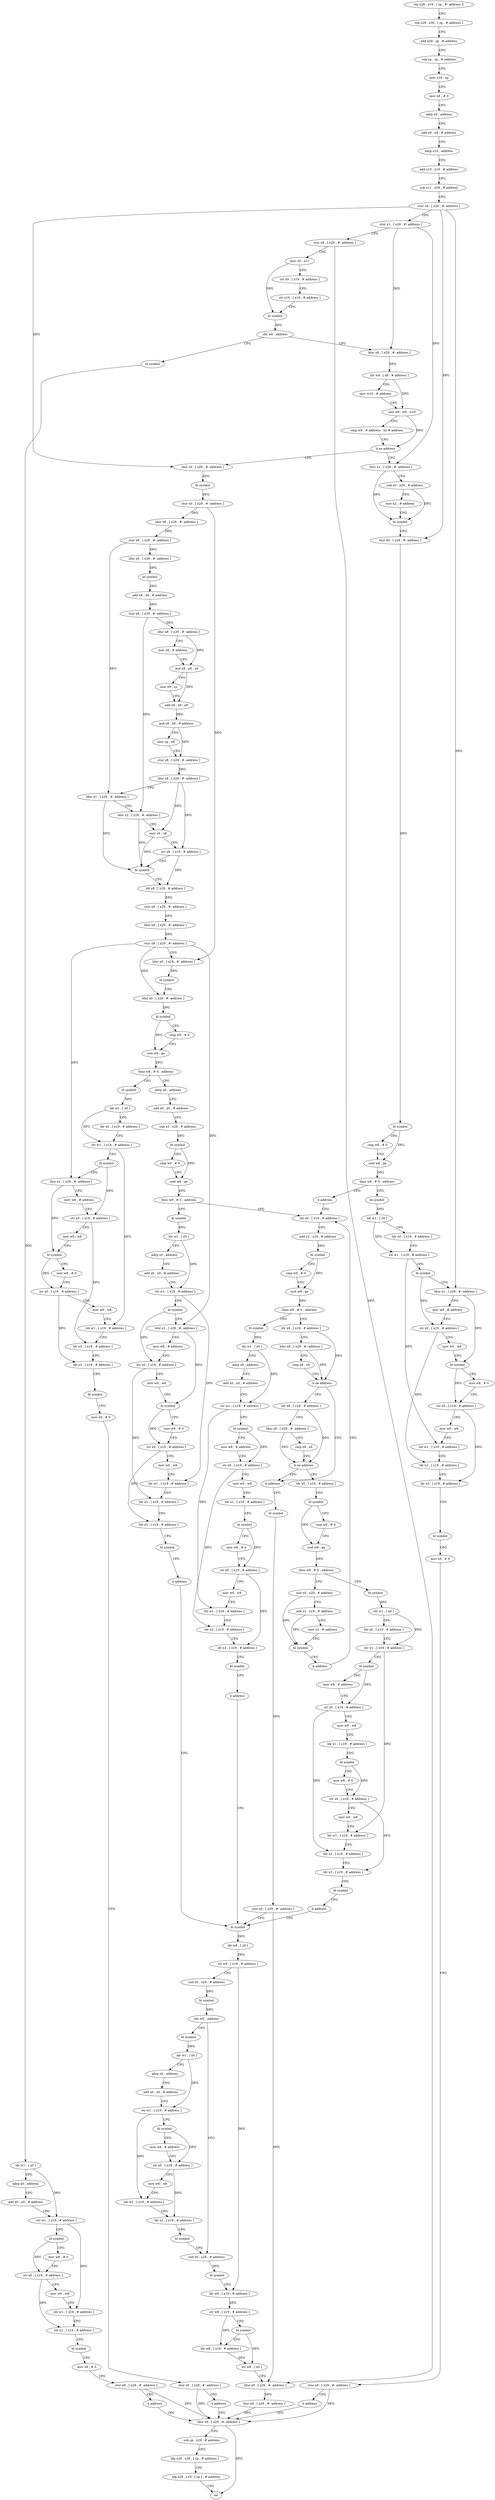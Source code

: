 digraph "func" {
"4221276" [label = "stp x28 , x19 , [ sp , #- address ]!" ]
"4221280" [label = "stp x29 , x30 , [ sp , # address ]" ]
"4221284" [label = "add x29 , sp , # address" ]
"4221288" [label = "sub sp , sp , # address" ]
"4221292" [label = "mov x19 , sp" ]
"4221296" [label = "mov x8 , # 0" ]
"4221300" [label = "adrp x9 , address" ]
"4221304" [label = "add x9 , x9 , # address" ]
"4221308" [label = "adrp x10 , address" ]
"4221312" [label = "add x10 , x10 , # address" ]
"4221316" [label = "sub x11 , x29 , # address" ]
"4221320" [label = "stur x0 , [ x29 , #- address ]" ]
"4221324" [label = "stur x1 , [ x29 , #- address ]" ]
"4221328" [label = "stur x8 , [ x29 , #- address ]" ]
"4221332" [label = "mov x0 , x11" ]
"4221336" [label = "str x9 , [ x19 , # address ]" ]
"4221340" [label = "str x10 , [ x19 , # address ]" ]
"4221344" [label = "bl symbol" ]
"4221348" [label = "cbz w0 , address" ]
"4221412" [label = "ldur x8 , [ x29 , #- address ]" ]
"4221352" [label = "bl symbol" ]
"4221416" [label = "ldr w9 , [ x8 , # address ]" ]
"4221420" [label = "mov w10 , # address" ]
"4221424" [label = "and w9 , w9 , w10" ]
"4221428" [label = "cmp w9 , # address , lsl # address" ]
"4221432" [label = "b.ne address" ]
"4221556" [label = "ldur x0 , [ x29 , #- address ]" ]
"4221436" [label = "ldur x1 , [ x29 , #- address ]" ]
"4221356" [label = "ldr w1 , [ x0 ]" ]
"4221360" [label = "adrp x0 , address" ]
"4221364" [label = "add x0 , x0 , # address" ]
"4221368" [label = "str w1 , [ x19 , # address ]" ]
"4221372" [label = "bl symbol" ]
"4221376" [label = "mov w8 , # 0" ]
"4221380" [label = "str x0 , [ x19 , # address ]" ]
"4221384" [label = "mov w0 , w8" ]
"4221388" [label = "ldr w1 , [ x19 , # address ]" ]
"4221392" [label = "ldr x2 , [ x19 , # address ]" ]
"4221396" [label = "bl symbol" ]
"4221400" [label = "mov x9 , # 0" ]
"4221404" [label = "stur x9 , [ x29 , #- address ]" ]
"4221408" [label = "b address" ]
"4222240" [label = "ldur x0 , [ x29 , #- address ]" ]
"4221560" [label = "bl symbol" ]
"4221564" [label = "stur x0 , [ x29 , #- address ]" ]
"4221568" [label = "ldur x8 , [ x29 , #- address ]" ]
"4221572" [label = "stur x8 , [ x29 , #- address ]" ]
"4221576" [label = "ldur x0 , [ x29 , #- address ]" ]
"4221580" [label = "bl symbol" ]
"4221584" [label = "add x8 , x0 , # address" ]
"4221588" [label = "stur x8 , [ x29 , #- address ]" ]
"4221592" [label = "ldur x8 , [ x29 , #- address ]" ]
"4221596" [label = "mov x9 , # address" ]
"4221600" [label = "mul x8 , x8 , x9" ]
"4221604" [label = "mov x9 , sp" ]
"4221608" [label = "add x8 , x9 , x8" ]
"4221612" [label = "and x8 , x8 , # address" ]
"4221616" [label = "mov sp , x8" ]
"4221620" [label = "stur x8 , [ x29 , #- address ]" ]
"4221624" [label = "ldur x8 , [ x29 , #- address ]" ]
"4221628" [label = "ldur x1 , [ x29 , #- address ]" ]
"4221632" [label = "ldur x2 , [ x29 , #- address ]" ]
"4221636" [label = "mov x0 , x8" ]
"4221640" [label = "str x8 , [ x19 , # address ]" ]
"4221644" [label = "bl symbol" ]
"4221648" [label = "ldr x8 , [ x19 , # address ]" ]
"4221652" [label = "stur x8 , [ x29 , #- address ]" ]
"4221656" [label = "ldur x9 , [ x29 , #- address ]" ]
"4221660" [label = "stur x9 , [ x29 , #- address ]" ]
"4221664" [label = "ldur x0 , [ x29 , #- address ]" ]
"4221668" [label = "bl symbol" ]
"4221672" [label = "ldur x0 , [ x29 , #- address ]" ]
"4221676" [label = "bl symbol" ]
"4221680" [label = "cmp w0 , # 0" ]
"4221684" [label = "cset w8 , ge" ]
"4221688" [label = "tbnz w8 , # 0 , address" ]
"4221772" [label = "adrp x0 , address" ]
"4221692" [label = "bl symbol" ]
"4221440" [label = "sub x0 , x29 , # address" ]
"4221444" [label = "mov x2 , # address" ]
"4221448" [label = "bl symbol" ]
"4221452" [label = "ldur x0 , [ x29 , #- address ]" ]
"4221456" [label = "bl symbol" ]
"4221460" [label = "cmp w0 , # 0" ]
"4221464" [label = "cset w8 , ge" ]
"4221468" [label = "tbnz w8 , # 0 , address" ]
"4221552" [label = "b address" ]
"4221472" [label = "bl symbol" ]
"4222244" [label = "sub sp , x29 , # address" ]
"4222248" [label = "ldp x29 , x30 , [ sp , # address ]" ]
"4222252" [label = "ldp x28 , x19 , [ sp ] , # address" ]
"4222256" [label = "ret" ]
"4221776" [label = "add x0 , x0 , # address" ]
"4221780" [label = "sub x1 , x29 , # address" ]
"4221784" [label = "bl symbol" ]
"4221788" [label = "cmp w0 , # 0" ]
"4221792" [label = "cset w8 , ge" ]
"4221796" [label = "tbnz w8 , # 0 , address" ]
"4221876" [label = "ldr x0 , [ x19 , # address ]" ]
"4221800" [label = "bl symbol" ]
"4221696" [label = "ldr w1 , [ x0 ]" ]
"4221700" [label = "ldr x0 , [ x19 , # address ]" ]
"4221704" [label = "str w1 , [ x19 , # address ]" ]
"4221708" [label = "bl symbol" ]
"4221712" [label = "ldur x1 , [ x29 , #- address ]" ]
"4221716" [label = "mov w8 , # address" ]
"4221720" [label = "str x0 , [ x19 , # address ]" ]
"4221724" [label = "mov w0 , w8" ]
"4221728" [label = "bl symbol" ]
"4221732" [label = "mov w8 , # 0" ]
"4221736" [label = "str x0 , [ x19 , # address ]" ]
"4221740" [label = "mov w0 , w8" ]
"4221744" [label = "ldr w1 , [ x19 , # address ]" ]
"4221748" [label = "ldr x2 , [ x19 , # address ]" ]
"4221752" [label = "ldr x3 , [ x19 , # address ]" ]
"4221756" [label = "bl symbol" ]
"4221760" [label = "mov x9 , # 0" ]
"4221764" [label = "stur x9 , [ x29 , #- address ]" ]
"4221768" [label = "b address" ]
"4221476" [label = "ldr w1 , [ x0 ]" ]
"4221480" [label = "ldr x0 , [ x19 , # address ]" ]
"4221484" [label = "str w1 , [ x19 , # address ]" ]
"4221488" [label = "bl symbol" ]
"4221492" [label = "ldur x1 , [ x29 , #- address ]" ]
"4221496" [label = "mov w8 , # address" ]
"4221500" [label = "str x0 , [ x19 , # address ]" ]
"4221504" [label = "mov w0 , w8" ]
"4221508" [label = "bl symbol" ]
"4221512" [label = "mov w8 , # 0" ]
"4221516" [label = "str x0 , [ x19 , # address ]" ]
"4221520" [label = "mov w0 , w8" ]
"4221524" [label = "ldr w1 , [ x19 , # address ]" ]
"4221528" [label = "ldr x2 , [ x19 , # address ]" ]
"4221532" [label = "ldr x3 , [ x19 , # address ]" ]
"4221536" [label = "bl symbol" ]
"4221540" [label = "mov x9 , # 0" ]
"4221544" [label = "stur x9 , [ x29 , #- address ]" ]
"4221548" [label = "b address" ]
"4221880" [label = "add x1 , x19 , # address" ]
"4221884" [label = "bl symbol" ]
"4221888" [label = "cmp w0 , # 0" ]
"4221892" [label = "cset w8 , ge" ]
"4221896" [label = "tbnz w8 , # 0 , address" ]
"4221976" [label = "ldr x8 , [ x19 , # address ]" ]
"4221900" [label = "bl symbol" ]
"4221804" [label = "ldr w1 , [ x0 ]" ]
"4221808" [label = "adrp x0 , address" ]
"4221812" [label = "add x0 , x0 , # address" ]
"4221816" [label = "str w1 , [ x19 , # address ]" ]
"4221820" [label = "bl symbol" ]
"4221824" [label = "ldur x1 , [ x29 , #- address ]" ]
"4221828" [label = "mov w8 , # address" ]
"4221832" [label = "str x0 , [ x19 , # address ]" ]
"4221836" [label = "mov w0 , w8" ]
"4221840" [label = "bl symbol" ]
"4221844" [label = "mov w8 , # 0" ]
"4221848" [label = "str x0 , [ x19 , # address ]" ]
"4221852" [label = "mov w0 , w8" ]
"4221856" [label = "ldr w1 , [ x19 , # address ]" ]
"4221860" [label = "ldr x2 , [ x19 , # address ]" ]
"4221864" [label = "ldr x3 , [ x19 , # address ]" ]
"4221868" [label = "bl symbol" ]
"4221872" [label = "b address" ]
"4222132" [label = "bl symbol" ]
"4221980" [label = "ldur x9 , [ x29 , #- address ]" ]
"4221984" [label = "cmp x8 , x9" ]
"4221988" [label = "b.ne address" ]
"4222008" [label = "b address" ]
"4221992" [label = "ldr x8 , [ x19 , # address ]" ]
"4221904" [label = "ldr w1 , [ x0 ]" ]
"4221908" [label = "adrp x0 , address" ]
"4221912" [label = "add x0 , x0 , # address" ]
"4221916" [label = "str w1 , [ x19 , # address ]" ]
"4221920" [label = "bl symbol" ]
"4221924" [label = "mov w8 , # address" ]
"4221928" [label = "str x0 , [ x19 , # address ]" ]
"4221932" [label = "mov w0 , w8" ]
"4221936" [label = "ldr x1 , [ x19 , # address ]" ]
"4221940" [label = "bl symbol" ]
"4221944" [label = "mov w8 , # 0" ]
"4221948" [label = "str x0 , [ x19 , # address ]" ]
"4221952" [label = "mov w0 , w8" ]
"4221956" [label = "ldr w1 , [ x19 , # address ]" ]
"4221960" [label = "ldr x2 , [ x19 , # address ]" ]
"4221964" [label = "ldr x3 , [ x19 , # address ]" ]
"4221968" [label = "bl symbol" ]
"4221972" [label = "b address" ]
"4222136" [label = "ldr w8 , [ x0 ]" ]
"4222140" [label = "str w8 , [ x19 , # address ]" ]
"4222144" [label = "sub x0 , x29 , # address" ]
"4222148" [label = "bl symbol" ]
"4222152" [label = "cbz w0 , address" ]
"4222204" [label = "sub x0 , x29 , # address" ]
"4222156" [label = "bl symbol" ]
"4222124" [label = "bl symbol" ]
"4221996" [label = "ldur x9 , [ x29 , #- address ]" ]
"4222000" [label = "cmp x8 , x9" ]
"4222004" [label = "b.ne address" ]
"4222012" [label = "ldr x0 , [ x19 , # address ]" ]
"4222208" [label = "bl symbol" ]
"4222212" [label = "ldr w8 , [ x19 , # address ]" ]
"4222216" [label = "str w8 , [ x19 , # address ]" ]
"4222220" [label = "bl symbol" ]
"4222224" [label = "ldr w8 , [ x19 , # address ]" ]
"4222228" [label = "str w8 , [ x0 ]" ]
"4222232" [label = "ldur x9 , [ x29 , #- address ]" ]
"4222236" [label = "stur x9 , [ x29 , #- address ]" ]
"4222160" [label = "ldr w1 , [ x0 ]" ]
"4222164" [label = "adrp x0 , address" ]
"4222168" [label = "add x0 , x0 , # address" ]
"4222172" [label = "str w1 , [ x19 , # address ]" ]
"4222176" [label = "bl symbol" ]
"4222180" [label = "mov w8 , # address" ]
"4222184" [label = "str x0 , [ x19 , # address ]" ]
"4222188" [label = "mov w0 , w8" ]
"4222192" [label = "ldr w1 , [ x19 , # address ]" ]
"4222196" [label = "ldr x2 , [ x19 , # address ]" ]
"4222200" [label = "bl symbol" ]
"4222128" [label = "stur x0 , [ x29 , #- address ]" ]
"4222016" [label = "bl symbol" ]
"4222020" [label = "cmp w0 , # 0" ]
"4222024" [label = "cset w8 , ge" ]
"4222028" [label = "tbnz w8 , # 0 , address" ]
"4222104" [label = "sub x0 , x29 , # address" ]
"4222032" [label = "bl symbol" ]
"4222108" [label = "add x1 , x19 , # address" ]
"4222112" [label = "mov x2 , # address" ]
"4222116" [label = "bl symbol" ]
"4222120" [label = "b address" ]
"4222036" [label = "ldr w1 , [ x0 ]" ]
"4222040" [label = "ldr x0 , [ x19 , # address ]" ]
"4222044" [label = "str w1 , [ x19 , # address ]" ]
"4222048" [label = "bl symbol" ]
"4222052" [label = "mov w8 , # address" ]
"4222056" [label = "str x0 , [ x19 , # address ]" ]
"4222060" [label = "mov w0 , w8" ]
"4222064" [label = "ldr x1 , [ x19 , # address ]" ]
"4222068" [label = "bl symbol" ]
"4222072" [label = "mov w8 , # 0" ]
"4222076" [label = "str x0 , [ x19 , # address ]" ]
"4222080" [label = "mov w0 , w8" ]
"4222084" [label = "ldr w1 , [ x19 , # address ]" ]
"4222088" [label = "ldr x2 , [ x19 , # address ]" ]
"4222092" [label = "ldr x3 , [ x19 , # address ]" ]
"4222096" [label = "bl symbol" ]
"4222100" [label = "b address" ]
"4221276" -> "4221280" [ label = "CFG" ]
"4221280" -> "4221284" [ label = "CFG" ]
"4221284" -> "4221288" [ label = "CFG" ]
"4221288" -> "4221292" [ label = "CFG" ]
"4221292" -> "4221296" [ label = "CFG" ]
"4221296" -> "4221300" [ label = "CFG" ]
"4221300" -> "4221304" [ label = "CFG" ]
"4221304" -> "4221308" [ label = "CFG" ]
"4221308" -> "4221312" [ label = "CFG" ]
"4221312" -> "4221316" [ label = "CFG" ]
"4221316" -> "4221320" [ label = "CFG" ]
"4221320" -> "4221324" [ label = "CFG" ]
"4221320" -> "4221556" [ label = "DFG" ]
"4221320" -> "4221452" [ label = "DFG" ]
"4221320" -> "4221492" [ label = "DFG" ]
"4221324" -> "4221328" [ label = "CFG" ]
"4221324" -> "4221412" [ label = "DFG" ]
"4221324" -> "4221436" [ label = "DFG" ]
"4221328" -> "4221332" [ label = "CFG" ]
"4221328" -> "4222232" [ label = "DFG" ]
"4221332" -> "4221336" [ label = "CFG" ]
"4221332" -> "4221344" [ label = "DFG" ]
"4221336" -> "4221340" [ label = "CFG" ]
"4221340" -> "4221344" [ label = "CFG" ]
"4221344" -> "4221348" [ label = "DFG" ]
"4221348" -> "4221412" [ label = "CFG" ]
"4221348" -> "4221352" [ label = "CFG" ]
"4221412" -> "4221416" [ label = "DFG" ]
"4221352" -> "4221356" [ label = "DFG" ]
"4221416" -> "4221420" [ label = "CFG" ]
"4221416" -> "4221424" [ label = "DFG" ]
"4221420" -> "4221424" [ label = "CFG" ]
"4221424" -> "4221428" [ label = "CFG" ]
"4221424" -> "4221432" [ label = "DFG" ]
"4221428" -> "4221432" [ label = "CFG" ]
"4221432" -> "4221556" [ label = "CFG" ]
"4221432" -> "4221436" [ label = "CFG" ]
"4221556" -> "4221560" [ label = "DFG" ]
"4221436" -> "4221440" [ label = "CFG" ]
"4221436" -> "4221448" [ label = "DFG" ]
"4221356" -> "4221360" [ label = "CFG" ]
"4221356" -> "4221368" [ label = "DFG" ]
"4221360" -> "4221364" [ label = "CFG" ]
"4221364" -> "4221368" [ label = "CFG" ]
"4221368" -> "4221372" [ label = "CFG" ]
"4221368" -> "4221388" [ label = "DFG" ]
"4221372" -> "4221376" [ label = "CFG" ]
"4221372" -> "4221380" [ label = "DFG" ]
"4221376" -> "4221380" [ label = "CFG" ]
"4221380" -> "4221384" [ label = "CFG" ]
"4221380" -> "4221392" [ label = "DFG" ]
"4221384" -> "4221388" [ label = "CFG" ]
"4221388" -> "4221392" [ label = "CFG" ]
"4221392" -> "4221396" [ label = "CFG" ]
"4221396" -> "4221400" [ label = "CFG" ]
"4221400" -> "4221404" [ label = "CFG" ]
"4221404" -> "4221408" [ label = "CFG" ]
"4221404" -> "4222240" [ label = "DFG" ]
"4221408" -> "4222240" [ label = "CFG" ]
"4222240" -> "4222244" [ label = "CFG" ]
"4222240" -> "4222256" [ label = "DFG" ]
"4221560" -> "4221564" [ label = "DFG" ]
"4221564" -> "4221568" [ label = "DFG" ]
"4221564" -> "4221664" [ label = "DFG" ]
"4221568" -> "4221572" [ label = "DFG" ]
"4221572" -> "4221576" [ label = "DFG" ]
"4221572" -> "4221628" [ label = "DFG" ]
"4221576" -> "4221580" [ label = "DFG" ]
"4221580" -> "4221584" [ label = "DFG" ]
"4221584" -> "4221588" [ label = "DFG" ]
"4221588" -> "4221592" [ label = "DFG" ]
"4221588" -> "4221632" [ label = "DFG" ]
"4221592" -> "4221596" [ label = "CFG" ]
"4221592" -> "4221600" [ label = "DFG" ]
"4221596" -> "4221600" [ label = "CFG" ]
"4221600" -> "4221604" [ label = "CFG" ]
"4221600" -> "4221608" [ label = "DFG" ]
"4221604" -> "4221608" [ label = "CFG" ]
"4221608" -> "4221612" [ label = "DFG" ]
"4221612" -> "4221616" [ label = "CFG" ]
"4221612" -> "4221620" [ label = "DFG" ]
"4221616" -> "4221620" [ label = "CFG" ]
"4221620" -> "4221624" [ label = "DFG" ]
"4221624" -> "4221628" [ label = "CFG" ]
"4221624" -> "4221636" [ label = "DFG" ]
"4221624" -> "4221640" [ label = "DFG" ]
"4221628" -> "4221632" [ label = "CFG" ]
"4221628" -> "4221644" [ label = "DFG" ]
"4221632" -> "4221636" [ label = "CFG" ]
"4221632" -> "4221644" [ label = "DFG" ]
"4221636" -> "4221640" [ label = "CFG" ]
"4221636" -> "4221644" [ label = "DFG" ]
"4221640" -> "4221644" [ label = "CFG" ]
"4221640" -> "4221648" [ label = "DFG" ]
"4221644" -> "4221648" [ label = "CFG" ]
"4221648" -> "4221652" [ label = "DFG" ]
"4221652" -> "4221656" [ label = "DFG" ]
"4221656" -> "4221660" [ label = "DFG" ]
"4221660" -> "4221664" [ label = "CFG" ]
"4221660" -> "4221672" [ label = "DFG" ]
"4221660" -> "4221712" [ label = "DFG" ]
"4221660" -> "4221824" [ label = "DFG" ]
"4221664" -> "4221668" [ label = "DFG" ]
"4221668" -> "4221672" [ label = "CFG" ]
"4221672" -> "4221676" [ label = "DFG" ]
"4221676" -> "4221680" [ label = "CFG" ]
"4221676" -> "4221684" [ label = "DFG" ]
"4221680" -> "4221684" [ label = "CFG" ]
"4221684" -> "4221688" [ label = "DFG" ]
"4221688" -> "4221772" [ label = "CFG" ]
"4221688" -> "4221692" [ label = "CFG" ]
"4221772" -> "4221776" [ label = "CFG" ]
"4221692" -> "4221696" [ label = "DFG" ]
"4221440" -> "4221444" [ label = "CFG" ]
"4221440" -> "4221448" [ label = "DFG" ]
"4221444" -> "4221448" [ label = "CFG" ]
"4221448" -> "4221452" [ label = "CFG" ]
"4221452" -> "4221456" [ label = "DFG" ]
"4221456" -> "4221460" [ label = "CFG" ]
"4221456" -> "4221464" [ label = "DFG" ]
"4221460" -> "4221464" [ label = "CFG" ]
"4221464" -> "4221468" [ label = "DFG" ]
"4221468" -> "4221552" [ label = "CFG" ]
"4221468" -> "4221472" [ label = "CFG" ]
"4221552" -> "4221876" [ label = "CFG" ]
"4221472" -> "4221476" [ label = "DFG" ]
"4222244" -> "4222248" [ label = "CFG" ]
"4222248" -> "4222252" [ label = "CFG" ]
"4222252" -> "4222256" [ label = "CFG" ]
"4221776" -> "4221780" [ label = "CFG" ]
"4221780" -> "4221784" [ label = "DFG" ]
"4221784" -> "4221788" [ label = "CFG" ]
"4221784" -> "4221792" [ label = "DFG" ]
"4221788" -> "4221792" [ label = "CFG" ]
"4221792" -> "4221796" [ label = "DFG" ]
"4221796" -> "4221876" [ label = "CFG" ]
"4221796" -> "4221800" [ label = "CFG" ]
"4221876" -> "4221880" [ label = "CFG" ]
"4221800" -> "4221804" [ label = "DFG" ]
"4221696" -> "4221700" [ label = "CFG" ]
"4221696" -> "4221704" [ label = "DFG" ]
"4221700" -> "4221704" [ label = "CFG" ]
"4221704" -> "4221708" [ label = "CFG" ]
"4221704" -> "4221744" [ label = "DFG" ]
"4221708" -> "4221712" [ label = "CFG" ]
"4221708" -> "4221720" [ label = "DFG" ]
"4221712" -> "4221716" [ label = "CFG" ]
"4221712" -> "4221728" [ label = "DFG" ]
"4221716" -> "4221720" [ label = "CFG" ]
"4221720" -> "4221724" [ label = "CFG" ]
"4221720" -> "4221748" [ label = "DFG" ]
"4221724" -> "4221728" [ label = "CFG" ]
"4221728" -> "4221732" [ label = "CFG" ]
"4221728" -> "4221736" [ label = "DFG" ]
"4221732" -> "4221736" [ label = "CFG" ]
"4221736" -> "4221740" [ label = "CFG" ]
"4221736" -> "4221752" [ label = "DFG" ]
"4221740" -> "4221744" [ label = "CFG" ]
"4221744" -> "4221748" [ label = "CFG" ]
"4221748" -> "4221752" [ label = "CFG" ]
"4221752" -> "4221756" [ label = "CFG" ]
"4221756" -> "4221760" [ label = "CFG" ]
"4221760" -> "4221764" [ label = "CFG" ]
"4221764" -> "4221768" [ label = "CFG" ]
"4221764" -> "4222240" [ label = "DFG" ]
"4221768" -> "4222240" [ label = "CFG" ]
"4221476" -> "4221480" [ label = "CFG" ]
"4221476" -> "4221484" [ label = "DFG" ]
"4221480" -> "4221484" [ label = "CFG" ]
"4221484" -> "4221488" [ label = "CFG" ]
"4221484" -> "4221524" [ label = "DFG" ]
"4221488" -> "4221492" [ label = "CFG" ]
"4221488" -> "4221500" [ label = "DFG" ]
"4221492" -> "4221496" [ label = "CFG" ]
"4221492" -> "4221508" [ label = "DFG" ]
"4221496" -> "4221500" [ label = "CFG" ]
"4221500" -> "4221504" [ label = "CFG" ]
"4221500" -> "4221528" [ label = "DFG" ]
"4221504" -> "4221508" [ label = "CFG" ]
"4221508" -> "4221512" [ label = "CFG" ]
"4221508" -> "4221516" [ label = "DFG" ]
"4221512" -> "4221516" [ label = "CFG" ]
"4221516" -> "4221520" [ label = "CFG" ]
"4221516" -> "4221532" [ label = "DFG" ]
"4221520" -> "4221524" [ label = "CFG" ]
"4221524" -> "4221528" [ label = "CFG" ]
"4221528" -> "4221532" [ label = "CFG" ]
"4221532" -> "4221536" [ label = "CFG" ]
"4221536" -> "4221540" [ label = "CFG" ]
"4221540" -> "4221544" [ label = "CFG" ]
"4221544" -> "4221548" [ label = "CFG" ]
"4221544" -> "4222240" [ label = "DFG" ]
"4221548" -> "4222240" [ label = "CFG" ]
"4221880" -> "4221884" [ label = "DFG" ]
"4221884" -> "4221888" [ label = "CFG" ]
"4221884" -> "4221892" [ label = "DFG" ]
"4221888" -> "4221892" [ label = "CFG" ]
"4221892" -> "4221896" [ label = "DFG" ]
"4221896" -> "4221976" [ label = "CFG" ]
"4221896" -> "4221900" [ label = "CFG" ]
"4221976" -> "4221980" [ label = "CFG" ]
"4221976" -> "4221988" [ label = "DFG" ]
"4221900" -> "4221904" [ label = "DFG" ]
"4221804" -> "4221808" [ label = "CFG" ]
"4221804" -> "4221816" [ label = "DFG" ]
"4221808" -> "4221812" [ label = "CFG" ]
"4221812" -> "4221816" [ label = "CFG" ]
"4221816" -> "4221820" [ label = "CFG" ]
"4221816" -> "4221856" [ label = "DFG" ]
"4221820" -> "4221824" [ label = "CFG" ]
"4221820" -> "4221832" [ label = "DFG" ]
"4221824" -> "4221828" [ label = "CFG" ]
"4221824" -> "4221840" [ label = "DFG" ]
"4221828" -> "4221832" [ label = "CFG" ]
"4221832" -> "4221836" [ label = "CFG" ]
"4221832" -> "4221860" [ label = "DFG" ]
"4221836" -> "4221840" [ label = "CFG" ]
"4221840" -> "4221844" [ label = "CFG" ]
"4221840" -> "4221848" [ label = "DFG" ]
"4221844" -> "4221848" [ label = "CFG" ]
"4221848" -> "4221852" [ label = "CFG" ]
"4221848" -> "4221864" [ label = "DFG" ]
"4221852" -> "4221856" [ label = "CFG" ]
"4221856" -> "4221860" [ label = "CFG" ]
"4221860" -> "4221864" [ label = "CFG" ]
"4221864" -> "4221868" [ label = "CFG" ]
"4221868" -> "4221872" [ label = "CFG" ]
"4221872" -> "4222132" [ label = "CFG" ]
"4222132" -> "4222136" [ label = "DFG" ]
"4221980" -> "4221984" [ label = "CFG" ]
"4221980" -> "4221988" [ label = "DFG" ]
"4221984" -> "4221988" [ label = "CFG" ]
"4221988" -> "4222008" [ label = "CFG" ]
"4221988" -> "4221992" [ label = "CFG" ]
"4222008" -> "4222124" [ label = "CFG" ]
"4221992" -> "4221996" [ label = "CFG" ]
"4221992" -> "4222004" [ label = "DFG" ]
"4221904" -> "4221908" [ label = "CFG" ]
"4221904" -> "4221916" [ label = "DFG" ]
"4221908" -> "4221912" [ label = "CFG" ]
"4221912" -> "4221916" [ label = "CFG" ]
"4221916" -> "4221920" [ label = "CFG" ]
"4221916" -> "4221956" [ label = "DFG" ]
"4221920" -> "4221924" [ label = "CFG" ]
"4221920" -> "4221928" [ label = "DFG" ]
"4221924" -> "4221928" [ label = "CFG" ]
"4221928" -> "4221932" [ label = "CFG" ]
"4221928" -> "4221960" [ label = "DFG" ]
"4221932" -> "4221936" [ label = "CFG" ]
"4221936" -> "4221940" [ label = "CFG" ]
"4221940" -> "4221944" [ label = "CFG" ]
"4221940" -> "4221948" [ label = "DFG" ]
"4221944" -> "4221948" [ label = "CFG" ]
"4221948" -> "4221952" [ label = "CFG" ]
"4221948" -> "4221964" [ label = "DFG" ]
"4221952" -> "4221956" [ label = "CFG" ]
"4221956" -> "4221960" [ label = "CFG" ]
"4221960" -> "4221964" [ label = "CFG" ]
"4221964" -> "4221968" [ label = "CFG" ]
"4221968" -> "4221972" [ label = "CFG" ]
"4221972" -> "4222132" [ label = "CFG" ]
"4222136" -> "4222140" [ label = "DFG" ]
"4222140" -> "4222144" [ label = "CFG" ]
"4222140" -> "4222212" [ label = "DFG" ]
"4222144" -> "4222148" [ label = "DFG" ]
"4222148" -> "4222152" [ label = "DFG" ]
"4222152" -> "4222204" [ label = "CFG" ]
"4222152" -> "4222156" [ label = "CFG" ]
"4222204" -> "4222208" [ label = "DFG" ]
"4222156" -> "4222160" [ label = "DFG" ]
"4222124" -> "4222128" [ label = "DFG" ]
"4221996" -> "4222000" [ label = "CFG" ]
"4221996" -> "4222004" [ label = "DFG" ]
"4222000" -> "4222004" [ label = "CFG" ]
"4222004" -> "4222012" [ label = "CFG" ]
"4222004" -> "4222008" [ label = "CFG" ]
"4222012" -> "4222016" [ label = "CFG" ]
"4222208" -> "4222212" [ label = "CFG" ]
"4222212" -> "4222216" [ label = "DFG" ]
"4222216" -> "4222220" [ label = "CFG" ]
"4222216" -> "4222224" [ label = "DFG" ]
"4222220" -> "4222224" [ label = "CFG" ]
"4222220" -> "4222228" [ label = "DFG" ]
"4222224" -> "4222228" [ label = "DFG" ]
"4222228" -> "4222232" [ label = "CFG" ]
"4222232" -> "4222236" [ label = "DFG" ]
"4222236" -> "4222240" [ label = "DFG" ]
"4222160" -> "4222164" [ label = "CFG" ]
"4222160" -> "4222172" [ label = "DFG" ]
"4222164" -> "4222168" [ label = "CFG" ]
"4222168" -> "4222172" [ label = "CFG" ]
"4222172" -> "4222176" [ label = "CFG" ]
"4222172" -> "4222192" [ label = "DFG" ]
"4222176" -> "4222180" [ label = "CFG" ]
"4222176" -> "4222184" [ label = "DFG" ]
"4222180" -> "4222184" [ label = "CFG" ]
"4222184" -> "4222188" [ label = "CFG" ]
"4222184" -> "4222196" [ label = "DFG" ]
"4222188" -> "4222192" [ label = "CFG" ]
"4222192" -> "4222196" [ label = "CFG" ]
"4222196" -> "4222200" [ label = "CFG" ]
"4222200" -> "4222204" [ label = "CFG" ]
"4222128" -> "4222132" [ label = "CFG" ]
"4222128" -> "4222232" [ label = "DFG" ]
"4222016" -> "4222020" [ label = "CFG" ]
"4222016" -> "4222024" [ label = "DFG" ]
"4222020" -> "4222024" [ label = "CFG" ]
"4222024" -> "4222028" [ label = "DFG" ]
"4222028" -> "4222104" [ label = "CFG" ]
"4222028" -> "4222032" [ label = "CFG" ]
"4222104" -> "4222108" [ label = "CFG" ]
"4222104" -> "4222116" [ label = "DFG" ]
"4222032" -> "4222036" [ label = "DFG" ]
"4222108" -> "4222112" [ label = "CFG" ]
"4222108" -> "4222116" [ label = "DFG" ]
"4222112" -> "4222116" [ label = "CFG" ]
"4222116" -> "4222120" [ label = "CFG" ]
"4222120" -> "4221876" [ label = "CFG" ]
"4222036" -> "4222040" [ label = "CFG" ]
"4222036" -> "4222044" [ label = "DFG" ]
"4222040" -> "4222044" [ label = "CFG" ]
"4222044" -> "4222048" [ label = "CFG" ]
"4222044" -> "4222084" [ label = "DFG" ]
"4222048" -> "4222052" [ label = "CFG" ]
"4222048" -> "4222056" [ label = "DFG" ]
"4222052" -> "4222056" [ label = "CFG" ]
"4222056" -> "4222060" [ label = "CFG" ]
"4222056" -> "4222088" [ label = "DFG" ]
"4222060" -> "4222064" [ label = "CFG" ]
"4222064" -> "4222068" [ label = "CFG" ]
"4222068" -> "4222072" [ label = "CFG" ]
"4222068" -> "4222076" [ label = "DFG" ]
"4222072" -> "4222076" [ label = "CFG" ]
"4222076" -> "4222080" [ label = "CFG" ]
"4222076" -> "4222092" [ label = "DFG" ]
"4222080" -> "4222084" [ label = "CFG" ]
"4222084" -> "4222088" [ label = "CFG" ]
"4222088" -> "4222092" [ label = "CFG" ]
"4222092" -> "4222096" [ label = "CFG" ]
"4222096" -> "4222100" [ label = "CFG" ]
"4222100" -> "4222132" [ label = "CFG" ]
}
